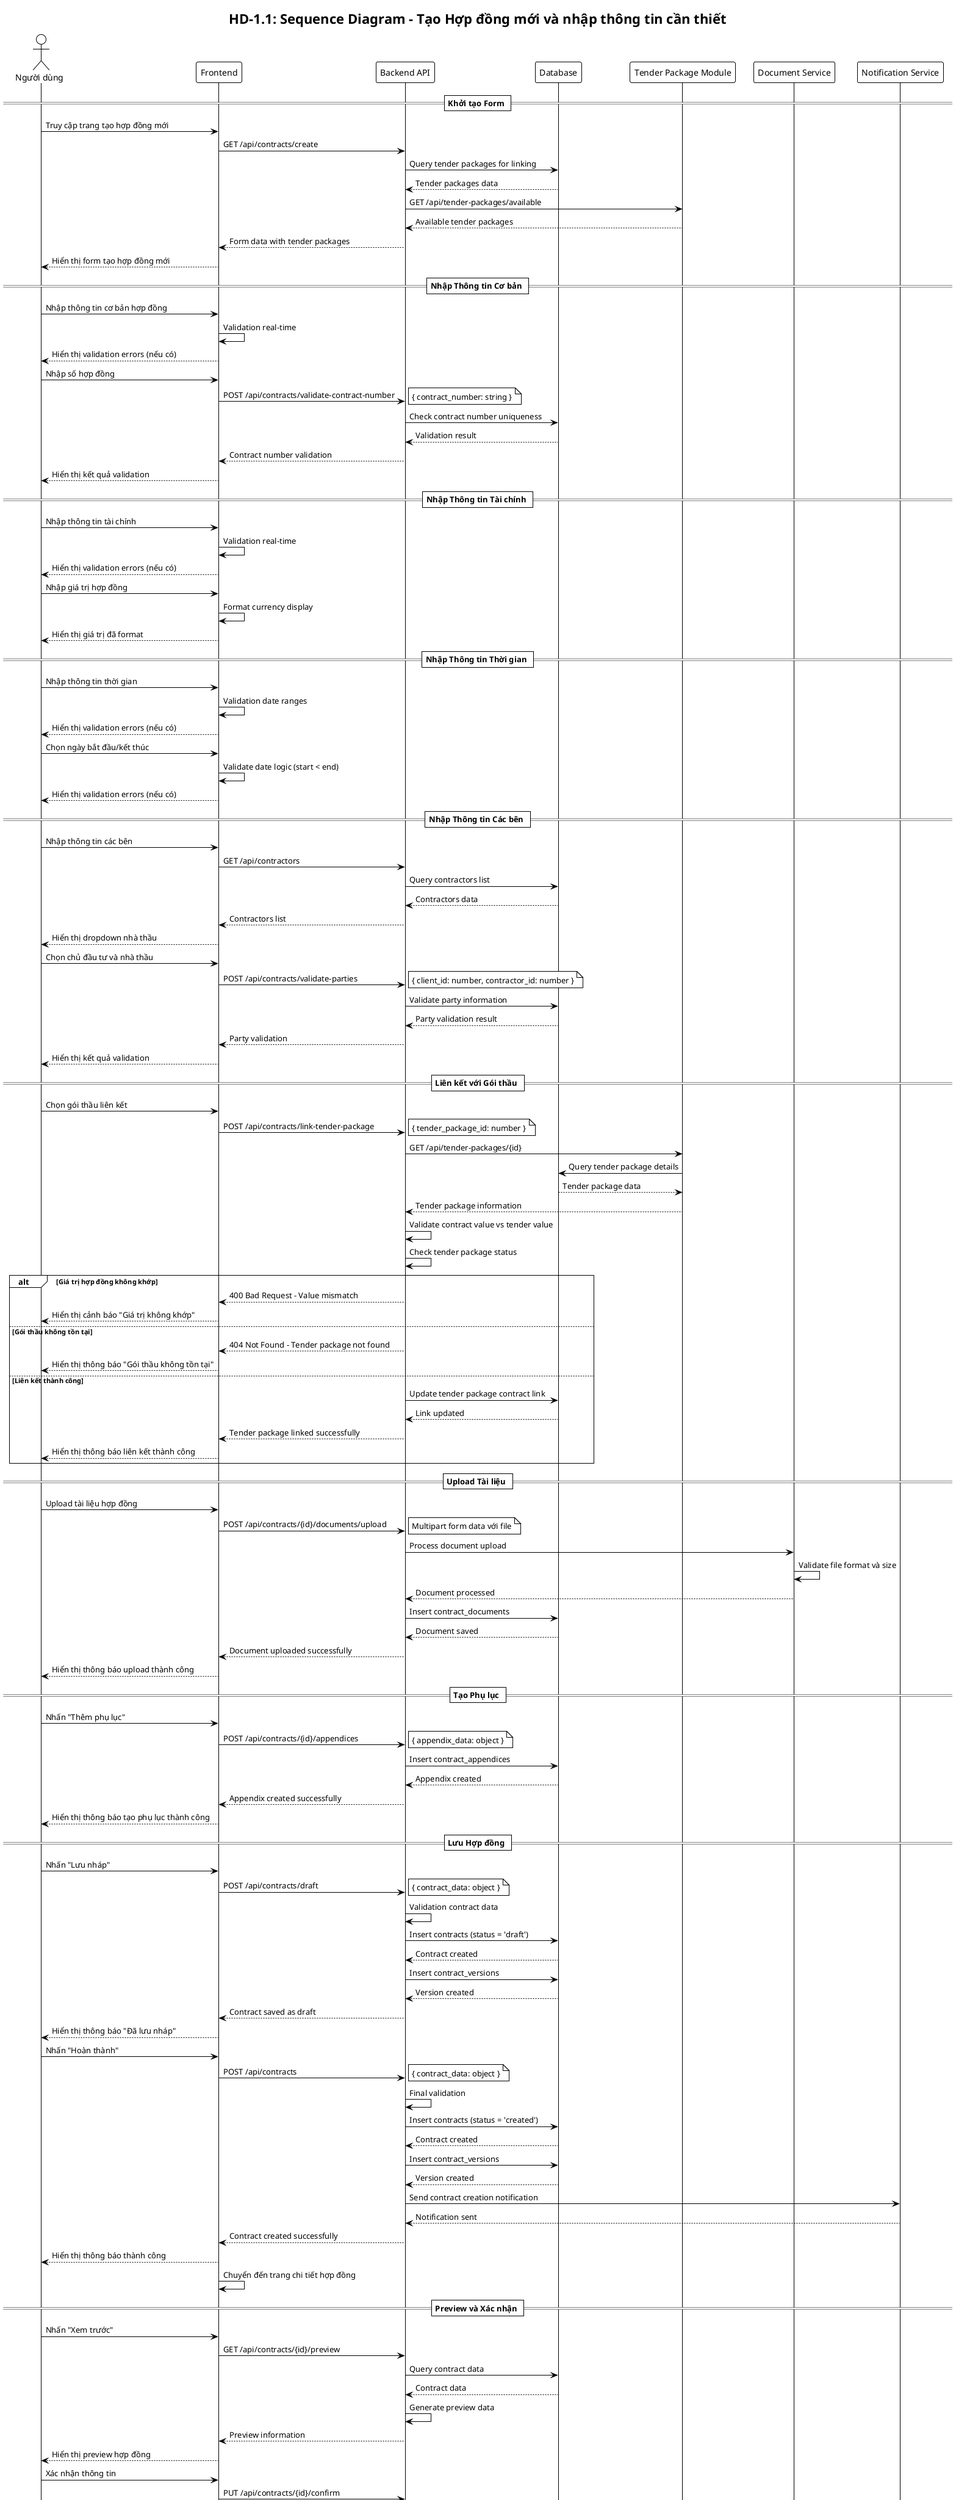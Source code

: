 @startuml HD-1.1 Sequence Diagram
!theme plain
skinparam sequenceFontSize 12

title HD-1.1: Sequence Diagram - Tạo Hợp đồng mới và nhập thông tin cần thiết

actor "Người dùng" as U
participant "Frontend" as F
participant "Backend API" as B
participant "Database" as D
participant "Tender Package Module" as T
participant "Document Service" as DS
participant "Notification Service" as N

== Khởi tạo Form ==

U -> F: Truy cập trang tạo hợp đồng mới
F -> B: GET /api/contracts/create
B -> D: Query tender packages for linking
D --> B: Tender packages data
B -> T: GET /api/tender-packages/available
T --> B: Available tender packages
B --> F: Form data with tender packages
F --> U: Hiển thị form tạo hợp đồng mới

== Nhập Thông tin Cơ bản ==

U -> F: Nhập thông tin cơ bản hợp đồng
F -> F: Validation real-time
F --> U: Hiển thị validation errors (nếu có)

U -> F: Nhập số hợp đồng
F -> B: POST /api/contracts/validate-contract-number
note right: { contract_number: string }

B -> D: Check contract number uniqueness
D --> B: Validation result
B --> F: Contract number validation
F --> U: Hiển thị kết quả validation

== Nhập Thông tin Tài chính ==

U -> F: Nhập thông tin tài chính
F -> F: Validation real-time
F --> U: Hiển thị validation errors (nếu có)

U -> F: Nhập giá trị hợp đồng
F -> F: Format currency display
F --> U: Hiển thị giá trị đã format

== Nhập Thông tin Thời gian ==

U -> F: Nhập thông tin thời gian
F -> F: Validation date ranges
F --> U: Hiển thị validation errors (nếu có)

U -> F: Chọn ngày bắt đầu/kết thúc
F -> F: Validate date logic (start < end)
F --> U: Hiển thị validation errors (nếu có)

== Nhập Thông tin Các bên ==

U -> F: Nhập thông tin các bên
F -> B: GET /api/contractors
B -> D: Query contractors list
D --> B: Contractors data
B --> F: Contractors list
F --> U: Hiển thị dropdown nhà thầu

U -> F: Chọn chủ đầu tư và nhà thầu
F -> B: POST /api/contracts/validate-parties
note right: { client_id: number, contractor_id: number }

B -> D: Validate party information
D --> B: Party validation result
B --> F: Party validation
F --> U: Hiển thị kết quả validation

== Liên kết với Gói thầu ==

U -> F: Chọn gói thầu liên kết
F -> B: POST /api/contracts/link-tender-package
note right: { tender_package_id: number }

B -> T: GET /api/tender-packages/{id}
T -> D: Query tender package details
D --> T: Tender package data
T --> B: Tender package information

B -> B: Validate contract value vs tender value
B -> B: Check tender package status

alt Giá trị hợp đồng không khớp
    B --> F: 400 Bad Request - Value mismatch
    F --> U: Hiển thị cảnh báo "Giá trị không khớp"
else Gói thầu không tồn tại
    B --> F: 404 Not Found - Tender package not found
    F --> U: Hiển thị thông báo "Gói thầu không tồn tại"
else Liên kết thành công
    B -> D: Update tender package contract link
    D --> B: Link updated
    B --> F: Tender package linked successfully
    F --> U: Hiển thị thông báo liên kết thành công
end

== Upload Tài liệu ==

U -> F: Upload tài liệu hợp đồng
F -> B: POST /api/contracts/{id}/documents/upload
note right: Multipart form data với file

B -> DS: Process document upload
DS -> DS: Validate file format và size
DS --> B: Document processed
B -> D: Insert contract_documents
D --> B: Document saved
B --> F: Document uploaded successfully
F --> U: Hiển thị thông báo upload thành công

== Tạo Phụ lục ==

U -> F: Nhấn "Thêm phụ lục"
F -> B: POST /api/contracts/{id}/appendices
note right: { appendix_data: object }

B -> D: Insert contract_appendices
D --> B: Appendix created
B --> F: Appendix created successfully
F --> U: Hiển thị thông báo tạo phụ lục thành công

== Lưu Hợp đồng ==

U -> F: Nhấn "Lưu nháp"
F -> B: POST /api/contracts/draft
note right: { contract_data: object }

B -> B: Validation contract data
B -> D: Insert contracts (status = 'draft')
D --> B: Contract created
B -> D: Insert contract_versions
D --> B: Version created
B --> F: Contract saved as draft
F --> U: Hiển thị thông báo "Đã lưu nháp"

U -> F: Nhấn "Hoàn thành"
F -> B: POST /api/contracts
note right: { contract_data: object }

B -> B: Final validation
B -> D: Insert contracts (status = 'created')
D --> B: Contract created
B -> D: Insert contract_versions
D --> B: Version created
B -> N: Send contract creation notification
N --> B: Notification sent
B --> F: Contract created successfully
F --> U: Hiển thị thông báo thành công
F -> F: Chuyển đến trang chi tiết hợp đồng

== Preview và Xác nhận ==

U -> F: Nhấn "Xem trước"
F -> B: GET /api/contracts/{id}/preview
B -> D: Query contract data
D --> B: Contract data
B -> B: Generate preview data
B --> F: Preview information
F --> U: Hiển thị preview hợp đồng

U -> F: Xác nhận thông tin
F -> B: PUT /api/contracts/{id}/confirm
B -> D: Update contract status to 'confirmed'
D --> B: Status updated
B --> F: Contract confirmed
F --> U: Hiển thị thông báo xác nhận

== Xử lý Lỗi ==

alt Validation lỗi
    B --> F: 400 Bad Request
    F --> U: Hiển thị lỗi validation
else Số hợp đồng trùng lặp
    B --> F: 409 Conflict
    F --> U: Hiển thị thông báo "Số hợp đồng đã tồn tại"
else Lỗi database
    B --> F: 500 Internal Server Error
    F --> U: Hiển thị thông báo lỗi
end

@enduml
